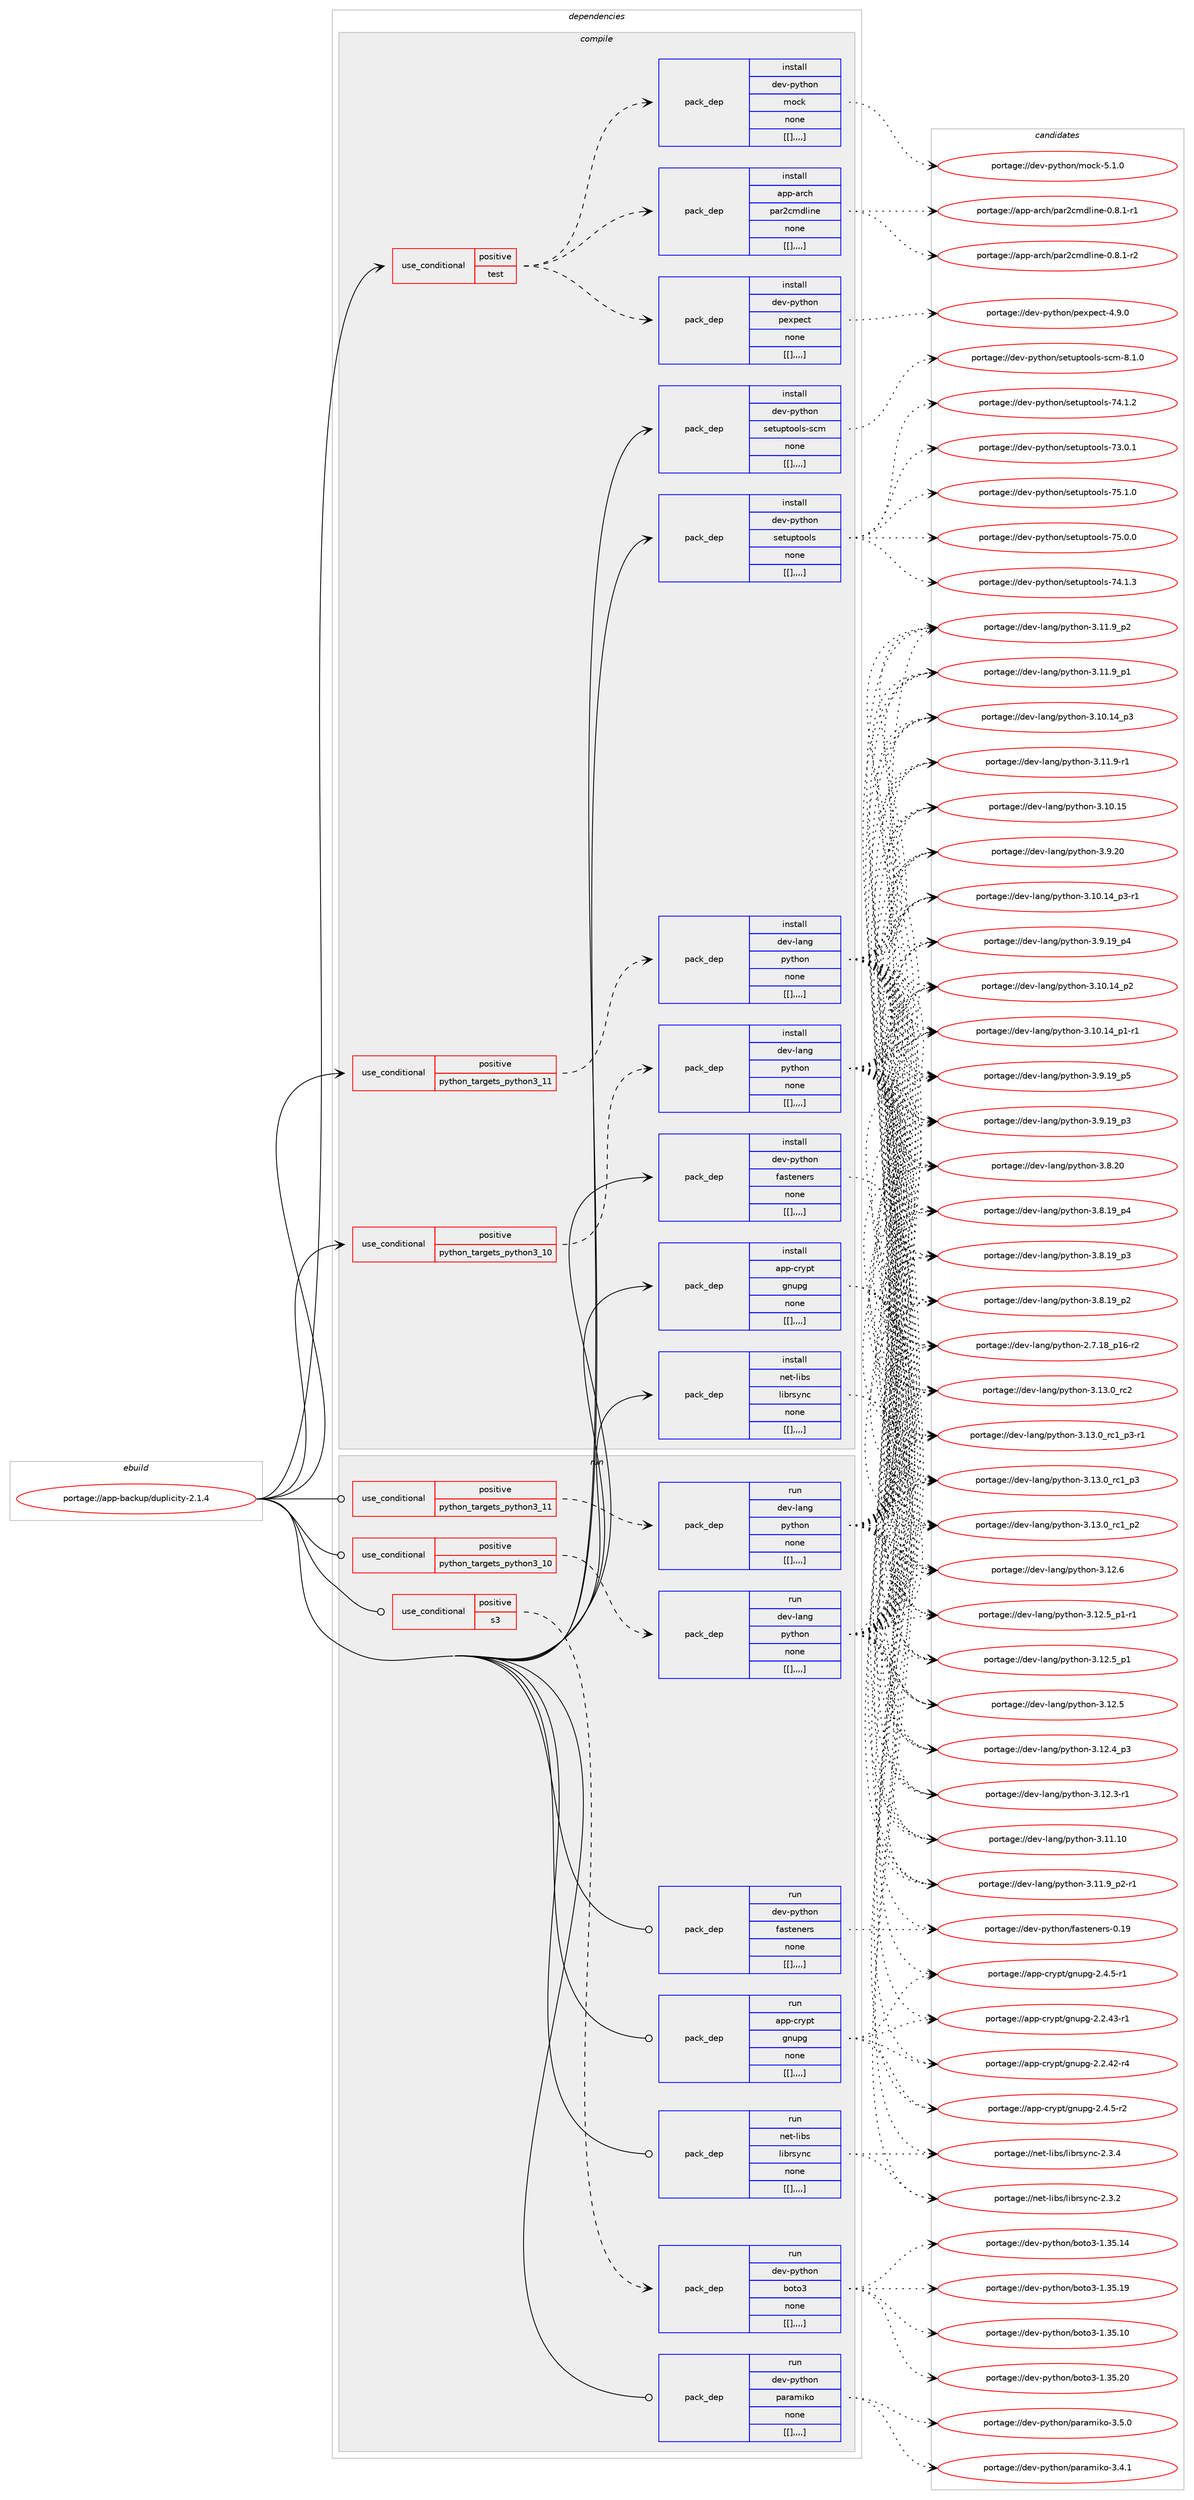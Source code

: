 digraph prolog {

# *************
# Graph options
# *************

newrank=true;
concentrate=true;
compound=true;
graph [rankdir=LR,fontname=Helvetica,fontsize=10,ranksep=1.5];#, ranksep=2.5, nodesep=0.2];
edge  [arrowhead=vee];
node  [fontname=Helvetica,fontsize=10];

# **********
# The ebuild
# **********

subgraph cluster_leftcol {
color=gray;
label=<<i>ebuild</i>>;
id [label="portage://app-backup/duplicity-2.1.4", color=red, width=4, href="../app-backup/duplicity-2.1.4.svg"];
}

# ****************
# The dependencies
# ****************

subgraph cluster_midcol {
color=gray;
label=<<i>dependencies</i>>;
subgraph cluster_compile {
fillcolor="#eeeeee";
style=filled;
label=<<i>compile</i>>;
subgraph cond2888 {
dependency10066 [label=<<TABLE BORDER="0" CELLBORDER="1" CELLSPACING="0" CELLPADDING="4"><TR><TD ROWSPAN="3" CELLPADDING="10">use_conditional</TD></TR><TR><TD>positive</TD></TR><TR><TD>python_targets_python3_10</TD></TR></TABLE>>, shape=none, color=red];
subgraph pack7133 {
dependency10067 [label=<<TABLE BORDER="0" CELLBORDER="1" CELLSPACING="0" CELLPADDING="4" WIDTH="220"><TR><TD ROWSPAN="6" CELLPADDING="30">pack_dep</TD></TR><TR><TD WIDTH="110">install</TD></TR><TR><TD>dev-lang</TD></TR><TR><TD>python</TD></TR><TR><TD>none</TD></TR><TR><TD>[[],,,,]</TD></TR></TABLE>>, shape=none, color=blue];
}
dependency10066:e -> dependency10067:w [weight=20,style="dashed",arrowhead="vee"];
}
id:e -> dependency10066:w [weight=20,style="solid",arrowhead="vee"];
subgraph cond2889 {
dependency10068 [label=<<TABLE BORDER="0" CELLBORDER="1" CELLSPACING="0" CELLPADDING="4"><TR><TD ROWSPAN="3" CELLPADDING="10">use_conditional</TD></TR><TR><TD>positive</TD></TR><TR><TD>python_targets_python3_11</TD></TR></TABLE>>, shape=none, color=red];
subgraph pack7134 {
dependency10069 [label=<<TABLE BORDER="0" CELLBORDER="1" CELLSPACING="0" CELLPADDING="4" WIDTH="220"><TR><TD ROWSPAN="6" CELLPADDING="30">pack_dep</TD></TR><TR><TD WIDTH="110">install</TD></TR><TR><TD>dev-lang</TD></TR><TR><TD>python</TD></TR><TR><TD>none</TD></TR><TR><TD>[[],,,,]</TD></TR></TABLE>>, shape=none, color=blue];
}
dependency10068:e -> dependency10069:w [weight=20,style="dashed",arrowhead="vee"];
}
id:e -> dependency10068:w [weight=20,style="solid",arrowhead="vee"];
subgraph cond2890 {
dependency10070 [label=<<TABLE BORDER="0" CELLBORDER="1" CELLSPACING="0" CELLPADDING="4"><TR><TD ROWSPAN="3" CELLPADDING="10">use_conditional</TD></TR><TR><TD>positive</TD></TR><TR><TD>test</TD></TR></TABLE>>, shape=none, color=red];
subgraph pack7135 {
dependency10071 [label=<<TABLE BORDER="0" CELLBORDER="1" CELLSPACING="0" CELLPADDING="4" WIDTH="220"><TR><TD ROWSPAN="6" CELLPADDING="30">pack_dep</TD></TR><TR><TD WIDTH="110">install</TD></TR><TR><TD>app-arch</TD></TR><TR><TD>par2cmdline</TD></TR><TR><TD>none</TD></TR><TR><TD>[[],,,,]</TD></TR></TABLE>>, shape=none, color=blue];
}
dependency10070:e -> dependency10071:w [weight=20,style="dashed",arrowhead="vee"];
subgraph pack7136 {
dependency10072 [label=<<TABLE BORDER="0" CELLBORDER="1" CELLSPACING="0" CELLPADDING="4" WIDTH="220"><TR><TD ROWSPAN="6" CELLPADDING="30">pack_dep</TD></TR><TR><TD WIDTH="110">install</TD></TR><TR><TD>dev-python</TD></TR><TR><TD>mock</TD></TR><TR><TD>none</TD></TR><TR><TD>[[],,,,]</TD></TR></TABLE>>, shape=none, color=blue];
}
dependency10070:e -> dependency10072:w [weight=20,style="dashed",arrowhead="vee"];
subgraph pack7137 {
dependency10073 [label=<<TABLE BORDER="0" CELLBORDER="1" CELLSPACING="0" CELLPADDING="4" WIDTH="220"><TR><TD ROWSPAN="6" CELLPADDING="30">pack_dep</TD></TR><TR><TD WIDTH="110">install</TD></TR><TR><TD>dev-python</TD></TR><TR><TD>pexpect</TD></TR><TR><TD>none</TD></TR><TR><TD>[[],,,,]</TD></TR></TABLE>>, shape=none, color=blue];
}
dependency10070:e -> dependency10073:w [weight=20,style="dashed",arrowhead="vee"];
}
id:e -> dependency10070:w [weight=20,style="solid",arrowhead="vee"];
subgraph pack7138 {
dependency10074 [label=<<TABLE BORDER="0" CELLBORDER="1" CELLSPACING="0" CELLPADDING="4" WIDTH="220"><TR><TD ROWSPAN="6" CELLPADDING="30">pack_dep</TD></TR><TR><TD WIDTH="110">install</TD></TR><TR><TD>app-crypt</TD></TR><TR><TD>gnupg</TD></TR><TR><TD>none</TD></TR><TR><TD>[[],,,,]</TD></TR></TABLE>>, shape=none, color=blue];
}
id:e -> dependency10074:w [weight=20,style="solid",arrowhead="vee"];
subgraph pack7139 {
dependency10075 [label=<<TABLE BORDER="0" CELLBORDER="1" CELLSPACING="0" CELLPADDING="4" WIDTH="220"><TR><TD ROWSPAN="6" CELLPADDING="30">pack_dep</TD></TR><TR><TD WIDTH="110">install</TD></TR><TR><TD>dev-python</TD></TR><TR><TD>fasteners</TD></TR><TR><TD>none</TD></TR><TR><TD>[[],,,,]</TD></TR></TABLE>>, shape=none, color=blue];
}
id:e -> dependency10075:w [weight=20,style="solid",arrowhead="vee"];
subgraph pack7140 {
dependency10076 [label=<<TABLE BORDER="0" CELLBORDER="1" CELLSPACING="0" CELLPADDING="4" WIDTH="220"><TR><TD ROWSPAN="6" CELLPADDING="30">pack_dep</TD></TR><TR><TD WIDTH="110">install</TD></TR><TR><TD>dev-python</TD></TR><TR><TD>setuptools</TD></TR><TR><TD>none</TD></TR><TR><TD>[[],,,,]</TD></TR></TABLE>>, shape=none, color=blue];
}
id:e -> dependency10076:w [weight=20,style="solid",arrowhead="vee"];
subgraph pack7141 {
dependency10077 [label=<<TABLE BORDER="0" CELLBORDER="1" CELLSPACING="0" CELLPADDING="4" WIDTH="220"><TR><TD ROWSPAN="6" CELLPADDING="30">pack_dep</TD></TR><TR><TD WIDTH="110">install</TD></TR><TR><TD>dev-python</TD></TR><TR><TD>setuptools-scm</TD></TR><TR><TD>none</TD></TR><TR><TD>[[],,,,]</TD></TR></TABLE>>, shape=none, color=blue];
}
id:e -> dependency10077:w [weight=20,style="solid",arrowhead="vee"];
subgraph pack7142 {
dependency10078 [label=<<TABLE BORDER="0" CELLBORDER="1" CELLSPACING="0" CELLPADDING="4" WIDTH="220"><TR><TD ROWSPAN="6" CELLPADDING="30">pack_dep</TD></TR><TR><TD WIDTH="110">install</TD></TR><TR><TD>net-libs</TD></TR><TR><TD>librsync</TD></TR><TR><TD>none</TD></TR><TR><TD>[[],,,,]</TD></TR></TABLE>>, shape=none, color=blue];
}
id:e -> dependency10078:w [weight=20,style="solid",arrowhead="vee"];
}
subgraph cluster_compileandrun {
fillcolor="#eeeeee";
style=filled;
label=<<i>compile and run</i>>;
}
subgraph cluster_run {
fillcolor="#eeeeee";
style=filled;
label=<<i>run</i>>;
subgraph cond2891 {
dependency10079 [label=<<TABLE BORDER="0" CELLBORDER="1" CELLSPACING="0" CELLPADDING="4"><TR><TD ROWSPAN="3" CELLPADDING="10">use_conditional</TD></TR><TR><TD>positive</TD></TR><TR><TD>python_targets_python3_10</TD></TR></TABLE>>, shape=none, color=red];
subgraph pack7143 {
dependency10080 [label=<<TABLE BORDER="0" CELLBORDER="1" CELLSPACING="0" CELLPADDING="4" WIDTH="220"><TR><TD ROWSPAN="6" CELLPADDING="30">pack_dep</TD></TR><TR><TD WIDTH="110">run</TD></TR><TR><TD>dev-lang</TD></TR><TR><TD>python</TD></TR><TR><TD>none</TD></TR><TR><TD>[[],,,,]</TD></TR></TABLE>>, shape=none, color=blue];
}
dependency10079:e -> dependency10080:w [weight=20,style="dashed",arrowhead="vee"];
}
id:e -> dependency10079:w [weight=20,style="solid",arrowhead="odot"];
subgraph cond2892 {
dependency10081 [label=<<TABLE BORDER="0" CELLBORDER="1" CELLSPACING="0" CELLPADDING="4"><TR><TD ROWSPAN="3" CELLPADDING="10">use_conditional</TD></TR><TR><TD>positive</TD></TR><TR><TD>python_targets_python3_11</TD></TR></TABLE>>, shape=none, color=red];
subgraph pack7144 {
dependency10082 [label=<<TABLE BORDER="0" CELLBORDER="1" CELLSPACING="0" CELLPADDING="4" WIDTH="220"><TR><TD ROWSPAN="6" CELLPADDING="30">pack_dep</TD></TR><TR><TD WIDTH="110">run</TD></TR><TR><TD>dev-lang</TD></TR><TR><TD>python</TD></TR><TR><TD>none</TD></TR><TR><TD>[[],,,,]</TD></TR></TABLE>>, shape=none, color=blue];
}
dependency10081:e -> dependency10082:w [weight=20,style="dashed",arrowhead="vee"];
}
id:e -> dependency10081:w [weight=20,style="solid",arrowhead="odot"];
subgraph cond2893 {
dependency10083 [label=<<TABLE BORDER="0" CELLBORDER="1" CELLSPACING="0" CELLPADDING="4"><TR><TD ROWSPAN="3" CELLPADDING="10">use_conditional</TD></TR><TR><TD>positive</TD></TR><TR><TD>s3</TD></TR></TABLE>>, shape=none, color=red];
subgraph pack7145 {
dependency10084 [label=<<TABLE BORDER="0" CELLBORDER="1" CELLSPACING="0" CELLPADDING="4" WIDTH="220"><TR><TD ROWSPAN="6" CELLPADDING="30">pack_dep</TD></TR><TR><TD WIDTH="110">run</TD></TR><TR><TD>dev-python</TD></TR><TR><TD>boto3</TD></TR><TR><TD>none</TD></TR><TR><TD>[[],,,,]</TD></TR></TABLE>>, shape=none, color=blue];
}
dependency10083:e -> dependency10084:w [weight=20,style="dashed",arrowhead="vee"];
}
id:e -> dependency10083:w [weight=20,style="solid",arrowhead="odot"];
subgraph pack7146 {
dependency10085 [label=<<TABLE BORDER="0" CELLBORDER="1" CELLSPACING="0" CELLPADDING="4" WIDTH="220"><TR><TD ROWSPAN="6" CELLPADDING="30">pack_dep</TD></TR><TR><TD WIDTH="110">run</TD></TR><TR><TD>app-crypt</TD></TR><TR><TD>gnupg</TD></TR><TR><TD>none</TD></TR><TR><TD>[[],,,,]</TD></TR></TABLE>>, shape=none, color=blue];
}
id:e -> dependency10085:w [weight=20,style="solid",arrowhead="odot"];
subgraph pack7147 {
dependency10086 [label=<<TABLE BORDER="0" CELLBORDER="1" CELLSPACING="0" CELLPADDING="4" WIDTH="220"><TR><TD ROWSPAN="6" CELLPADDING="30">pack_dep</TD></TR><TR><TD WIDTH="110">run</TD></TR><TR><TD>dev-python</TD></TR><TR><TD>fasteners</TD></TR><TR><TD>none</TD></TR><TR><TD>[[],,,,]</TD></TR></TABLE>>, shape=none, color=blue];
}
id:e -> dependency10086:w [weight=20,style="solid",arrowhead="odot"];
subgraph pack7148 {
dependency10087 [label=<<TABLE BORDER="0" CELLBORDER="1" CELLSPACING="0" CELLPADDING="4" WIDTH="220"><TR><TD ROWSPAN="6" CELLPADDING="30">pack_dep</TD></TR><TR><TD WIDTH="110">run</TD></TR><TR><TD>dev-python</TD></TR><TR><TD>paramiko</TD></TR><TR><TD>none</TD></TR><TR><TD>[[],,,,]</TD></TR></TABLE>>, shape=none, color=blue];
}
id:e -> dependency10087:w [weight=20,style="solid",arrowhead="odot"];
subgraph pack7149 {
dependency10088 [label=<<TABLE BORDER="0" CELLBORDER="1" CELLSPACING="0" CELLPADDING="4" WIDTH="220"><TR><TD ROWSPAN="6" CELLPADDING="30">pack_dep</TD></TR><TR><TD WIDTH="110">run</TD></TR><TR><TD>net-libs</TD></TR><TR><TD>librsync</TD></TR><TR><TD>none</TD></TR><TR><TD>[[],,,,]</TD></TR></TABLE>>, shape=none, color=blue];
}
id:e -> dependency10088:w [weight=20,style="solid",arrowhead="odot"];
}
}

# **************
# The candidates
# **************

subgraph cluster_choices {
rank=same;
color=gray;
label=<<i>candidates</i>>;

subgraph choice7133 {
color=black;
nodesep=1;
choice10010111845108971101034711212111610411111045514649514648951149950 [label="portage://dev-lang/python-3.13.0_rc2", color=red, width=4,href="../dev-lang/python-3.13.0_rc2.svg"];
choice1001011184510897110103471121211161041111104551464951464895114994995112514511449 [label="portage://dev-lang/python-3.13.0_rc1_p3-r1", color=red, width=4,href="../dev-lang/python-3.13.0_rc1_p3-r1.svg"];
choice100101118451089711010347112121116104111110455146495146489511499499511251 [label="portage://dev-lang/python-3.13.0_rc1_p3", color=red, width=4,href="../dev-lang/python-3.13.0_rc1_p3.svg"];
choice100101118451089711010347112121116104111110455146495146489511499499511250 [label="portage://dev-lang/python-3.13.0_rc1_p2", color=red, width=4,href="../dev-lang/python-3.13.0_rc1_p2.svg"];
choice10010111845108971101034711212111610411111045514649504654 [label="portage://dev-lang/python-3.12.6", color=red, width=4,href="../dev-lang/python-3.12.6.svg"];
choice1001011184510897110103471121211161041111104551464950465395112494511449 [label="portage://dev-lang/python-3.12.5_p1-r1", color=red, width=4,href="../dev-lang/python-3.12.5_p1-r1.svg"];
choice100101118451089711010347112121116104111110455146495046539511249 [label="portage://dev-lang/python-3.12.5_p1", color=red, width=4,href="../dev-lang/python-3.12.5_p1.svg"];
choice10010111845108971101034711212111610411111045514649504653 [label="portage://dev-lang/python-3.12.5", color=red, width=4,href="../dev-lang/python-3.12.5.svg"];
choice100101118451089711010347112121116104111110455146495046529511251 [label="portage://dev-lang/python-3.12.4_p3", color=red, width=4,href="../dev-lang/python-3.12.4_p3.svg"];
choice100101118451089711010347112121116104111110455146495046514511449 [label="portage://dev-lang/python-3.12.3-r1", color=red, width=4,href="../dev-lang/python-3.12.3-r1.svg"];
choice1001011184510897110103471121211161041111104551464949464948 [label="portage://dev-lang/python-3.11.10", color=red, width=4,href="../dev-lang/python-3.11.10.svg"];
choice1001011184510897110103471121211161041111104551464949465795112504511449 [label="portage://dev-lang/python-3.11.9_p2-r1", color=red, width=4,href="../dev-lang/python-3.11.9_p2-r1.svg"];
choice100101118451089711010347112121116104111110455146494946579511250 [label="portage://dev-lang/python-3.11.9_p2", color=red, width=4,href="../dev-lang/python-3.11.9_p2.svg"];
choice100101118451089711010347112121116104111110455146494946579511249 [label="portage://dev-lang/python-3.11.9_p1", color=red, width=4,href="../dev-lang/python-3.11.9_p1.svg"];
choice100101118451089711010347112121116104111110455146494946574511449 [label="portage://dev-lang/python-3.11.9-r1", color=red, width=4,href="../dev-lang/python-3.11.9-r1.svg"];
choice1001011184510897110103471121211161041111104551464948464953 [label="portage://dev-lang/python-3.10.15", color=red, width=4,href="../dev-lang/python-3.10.15.svg"];
choice100101118451089711010347112121116104111110455146494846495295112514511449 [label="portage://dev-lang/python-3.10.14_p3-r1", color=red, width=4,href="../dev-lang/python-3.10.14_p3-r1.svg"];
choice10010111845108971101034711212111610411111045514649484649529511251 [label="portage://dev-lang/python-3.10.14_p3", color=red, width=4,href="../dev-lang/python-3.10.14_p3.svg"];
choice10010111845108971101034711212111610411111045514649484649529511250 [label="portage://dev-lang/python-3.10.14_p2", color=red, width=4,href="../dev-lang/python-3.10.14_p2.svg"];
choice100101118451089711010347112121116104111110455146494846495295112494511449 [label="portage://dev-lang/python-3.10.14_p1-r1", color=red, width=4,href="../dev-lang/python-3.10.14_p1-r1.svg"];
choice10010111845108971101034711212111610411111045514657465048 [label="portage://dev-lang/python-3.9.20", color=red, width=4,href="../dev-lang/python-3.9.20.svg"];
choice100101118451089711010347112121116104111110455146574649579511253 [label="portage://dev-lang/python-3.9.19_p5", color=red, width=4,href="../dev-lang/python-3.9.19_p5.svg"];
choice100101118451089711010347112121116104111110455146574649579511252 [label="portage://dev-lang/python-3.9.19_p4", color=red, width=4,href="../dev-lang/python-3.9.19_p4.svg"];
choice100101118451089711010347112121116104111110455146574649579511251 [label="portage://dev-lang/python-3.9.19_p3", color=red, width=4,href="../dev-lang/python-3.9.19_p3.svg"];
choice10010111845108971101034711212111610411111045514656465048 [label="portage://dev-lang/python-3.8.20", color=red, width=4,href="../dev-lang/python-3.8.20.svg"];
choice100101118451089711010347112121116104111110455146564649579511252 [label="portage://dev-lang/python-3.8.19_p4", color=red, width=4,href="../dev-lang/python-3.8.19_p4.svg"];
choice100101118451089711010347112121116104111110455146564649579511251 [label="portage://dev-lang/python-3.8.19_p3", color=red, width=4,href="../dev-lang/python-3.8.19_p3.svg"];
choice100101118451089711010347112121116104111110455146564649579511250 [label="portage://dev-lang/python-3.8.19_p2", color=red, width=4,href="../dev-lang/python-3.8.19_p2.svg"];
choice100101118451089711010347112121116104111110455046554649569511249544511450 [label="portage://dev-lang/python-2.7.18_p16-r2", color=red, width=4,href="../dev-lang/python-2.7.18_p16-r2.svg"];
dependency10067:e -> choice10010111845108971101034711212111610411111045514649514648951149950:w [style=dotted,weight="100"];
dependency10067:e -> choice1001011184510897110103471121211161041111104551464951464895114994995112514511449:w [style=dotted,weight="100"];
dependency10067:e -> choice100101118451089711010347112121116104111110455146495146489511499499511251:w [style=dotted,weight="100"];
dependency10067:e -> choice100101118451089711010347112121116104111110455146495146489511499499511250:w [style=dotted,weight="100"];
dependency10067:e -> choice10010111845108971101034711212111610411111045514649504654:w [style=dotted,weight="100"];
dependency10067:e -> choice1001011184510897110103471121211161041111104551464950465395112494511449:w [style=dotted,weight="100"];
dependency10067:e -> choice100101118451089711010347112121116104111110455146495046539511249:w [style=dotted,weight="100"];
dependency10067:e -> choice10010111845108971101034711212111610411111045514649504653:w [style=dotted,weight="100"];
dependency10067:e -> choice100101118451089711010347112121116104111110455146495046529511251:w [style=dotted,weight="100"];
dependency10067:e -> choice100101118451089711010347112121116104111110455146495046514511449:w [style=dotted,weight="100"];
dependency10067:e -> choice1001011184510897110103471121211161041111104551464949464948:w [style=dotted,weight="100"];
dependency10067:e -> choice1001011184510897110103471121211161041111104551464949465795112504511449:w [style=dotted,weight="100"];
dependency10067:e -> choice100101118451089711010347112121116104111110455146494946579511250:w [style=dotted,weight="100"];
dependency10067:e -> choice100101118451089711010347112121116104111110455146494946579511249:w [style=dotted,weight="100"];
dependency10067:e -> choice100101118451089711010347112121116104111110455146494946574511449:w [style=dotted,weight="100"];
dependency10067:e -> choice1001011184510897110103471121211161041111104551464948464953:w [style=dotted,weight="100"];
dependency10067:e -> choice100101118451089711010347112121116104111110455146494846495295112514511449:w [style=dotted,weight="100"];
dependency10067:e -> choice10010111845108971101034711212111610411111045514649484649529511251:w [style=dotted,weight="100"];
dependency10067:e -> choice10010111845108971101034711212111610411111045514649484649529511250:w [style=dotted,weight="100"];
dependency10067:e -> choice100101118451089711010347112121116104111110455146494846495295112494511449:w [style=dotted,weight="100"];
dependency10067:e -> choice10010111845108971101034711212111610411111045514657465048:w [style=dotted,weight="100"];
dependency10067:e -> choice100101118451089711010347112121116104111110455146574649579511253:w [style=dotted,weight="100"];
dependency10067:e -> choice100101118451089711010347112121116104111110455146574649579511252:w [style=dotted,weight="100"];
dependency10067:e -> choice100101118451089711010347112121116104111110455146574649579511251:w [style=dotted,weight="100"];
dependency10067:e -> choice10010111845108971101034711212111610411111045514656465048:w [style=dotted,weight="100"];
dependency10067:e -> choice100101118451089711010347112121116104111110455146564649579511252:w [style=dotted,weight="100"];
dependency10067:e -> choice100101118451089711010347112121116104111110455146564649579511251:w [style=dotted,weight="100"];
dependency10067:e -> choice100101118451089711010347112121116104111110455146564649579511250:w [style=dotted,weight="100"];
dependency10067:e -> choice100101118451089711010347112121116104111110455046554649569511249544511450:w [style=dotted,weight="100"];
}
subgraph choice7134 {
color=black;
nodesep=1;
choice10010111845108971101034711212111610411111045514649514648951149950 [label="portage://dev-lang/python-3.13.0_rc2", color=red, width=4,href="../dev-lang/python-3.13.0_rc2.svg"];
choice1001011184510897110103471121211161041111104551464951464895114994995112514511449 [label="portage://dev-lang/python-3.13.0_rc1_p3-r1", color=red, width=4,href="../dev-lang/python-3.13.0_rc1_p3-r1.svg"];
choice100101118451089711010347112121116104111110455146495146489511499499511251 [label="portage://dev-lang/python-3.13.0_rc1_p3", color=red, width=4,href="../dev-lang/python-3.13.0_rc1_p3.svg"];
choice100101118451089711010347112121116104111110455146495146489511499499511250 [label="portage://dev-lang/python-3.13.0_rc1_p2", color=red, width=4,href="../dev-lang/python-3.13.0_rc1_p2.svg"];
choice10010111845108971101034711212111610411111045514649504654 [label="portage://dev-lang/python-3.12.6", color=red, width=4,href="../dev-lang/python-3.12.6.svg"];
choice1001011184510897110103471121211161041111104551464950465395112494511449 [label="portage://dev-lang/python-3.12.5_p1-r1", color=red, width=4,href="../dev-lang/python-3.12.5_p1-r1.svg"];
choice100101118451089711010347112121116104111110455146495046539511249 [label="portage://dev-lang/python-3.12.5_p1", color=red, width=4,href="../dev-lang/python-3.12.5_p1.svg"];
choice10010111845108971101034711212111610411111045514649504653 [label="portage://dev-lang/python-3.12.5", color=red, width=4,href="../dev-lang/python-3.12.5.svg"];
choice100101118451089711010347112121116104111110455146495046529511251 [label="portage://dev-lang/python-3.12.4_p3", color=red, width=4,href="../dev-lang/python-3.12.4_p3.svg"];
choice100101118451089711010347112121116104111110455146495046514511449 [label="portage://dev-lang/python-3.12.3-r1", color=red, width=4,href="../dev-lang/python-3.12.3-r1.svg"];
choice1001011184510897110103471121211161041111104551464949464948 [label="portage://dev-lang/python-3.11.10", color=red, width=4,href="../dev-lang/python-3.11.10.svg"];
choice1001011184510897110103471121211161041111104551464949465795112504511449 [label="portage://dev-lang/python-3.11.9_p2-r1", color=red, width=4,href="../dev-lang/python-3.11.9_p2-r1.svg"];
choice100101118451089711010347112121116104111110455146494946579511250 [label="portage://dev-lang/python-3.11.9_p2", color=red, width=4,href="../dev-lang/python-3.11.9_p2.svg"];
choice100101118451089711010347112121116104111110455146494946579511249 [label="portage://dev-lang/python-3.11.9_p1", color=red, width=4,href="../dev-lang/python-3.11.9_p1.svg"];
choice100101118451089711010347112121116104111110455146494946574511449 [label="portage://dev-lang/python-3.11.9-r1", color=red, width=4,href="../dev-lang/python-3.11.9-r1.svg"];
choice1001011184510897110103471121211161041111104551464948464953 [label="portage://dev-lang/python-3.10.15", color=red, width=4,href="../dev-lang/python-3.10.15.svg"];
choice100101118451089711010347112121116104111110455146494846495295112514511449 [label="portage://dev-lang/python-3.10.14_p3-r1", color=red, width=4,href="../dev-lang/python-3.10.14_p3-r1.svg"];
choice10010111845108971101034711212111610411111045514649484649529511251 [label="portage://dev-lang/python-3.10.14_p3", color=red, width=4,href="../dev-lang/python-3.10.14_p3.svg"];
choice10010111845108971101034711212111610411111045514649484649529511250 [label="portage://dev-lang/python-3.10.14_p2", color=red, width=4,href="../dev-lang/python-3.10.14_p2.svg"];
choice100101118451089711010347112121116104111110455146494846495295112494511449 [label="portage://dev-lang/python-3.10.14_p1-r1", color=red, width=4,href="../dev-lang/python-3.10.14_p1-r1.svg"];
choice10010111845108971101034711212111610411111045514657465048 [label="portage://dev-lang/python-3.9.20", color=red, width=4,href="../dev-lang/python-3.9.20.svg"];
choice100101118451089711010347112121116104111110455146574649579511253 [label="portage://dev-lang/python-3.9.19_p5", color=red, width=4,href="../dev-lang/python-3.9.19_p5.svg"];
choice100101118451089711010347112121116104111110455146574649579511252 [label="portage://dev-lang/python-3.9.19_p4", color=red, width=4,href="../dev-lang/python-3.9.19_p4.svg"];
choice100101118451089711010347112121116104111110455146574649579511251 [label="portage://dev-lang/python-3.9.19_p3", color=red, width=4,href="../dev-lang/python-3.9.19_p3.svg"];
choice10010111845108971101034711212111610411111045514656465048 [label="portage://dev-lang/python-3.8.20", color=red, width=4,href="../dev-lang/python-3.8.20.svg"];
choice100101118451089711010347112121116104111110455146564649579511252 [label="portage://dev-lang/python-3.8.19_p4", color=red, width=4,href="../dev-lang/python-3.8.19_p4.svg"];
choice100101118451089711010347112121116104111110455146564649579511251 [label="portage://dev-lang/python-3.8.19_p3", color=red, width=4,href="../dev-lang/python-3.8.19_p3.svg"];
choice100101118451089711010347112121116104111110455146564649579511250 [label="portage://dev-lang/python-3.8.19_p2", color=red, width=4,href="../dev-lang/python-3.8.19_p2.svg"];
choice100101118451089711010347112121116104111110455046554649569511249544511450 [label="portage://dev-lang/python-2.7.18_p16-r2", color=red, width=4,href="../dev-lang/python-2.7.18_p16-r2.svg"];
dependency10069:e -> choice10010111845108971101034711212111610411111045514649514648951149950:w [style=dotted,weight="100"];
dependency10069:e -> choice1001011184510897110103471121211161041111104551464951464895114994995112514511449:w [style=dotted,weight="100"];
dependency10069:e -> choice100101118451089711010347112121116104111110455146495146489511499499511251:w [style=dotted,weight="100"];
dependency10069:e -> choice100101118451089711010347112121116104111110455146495146489511499499511250:w [style=dotted,weight="100"];
dependency10069:e -> choice10010111845108971101034711212111610411111045514649504654:w [style=dotted,weight="100"];
dependency10069:e -> choice1001011184510897110103471121211161041111104551464950465395112494511449:w [style=dotted,weight="100"];
dependency10069:e -> choice100101118451089711010347112121116104111110455146495046539511249:w [style=dotted,weight="100"];
dependency10069:e -> choice10010111845108971101034711212111610411111045514649504653:w [style=dotted,weight="100"];
dependency10069:e -> choice100101118451089711010347112121116104111110455146495046529511251:w [style=dotted,weight="100"];
dependency10069:e -> choice100101118451089711010347112121116104111110455146495046514511449:w [style=dotted,weight="100"];
dependency10069:e -> choice1001011184510897110103471121211161041111104551464949464948:w [style=dotted,weight="100"];
dependency10069:e -> choice1001011184510897110103471121211161041111104551464949465795112504511449:w [style=dotted,weight="100"];
dependency10069:e -> choice100101118451089711010347112121116104111110455146494946579511250:w [style=dotted,weight="100"];
dependency10069:e -> choice100101118451089711010347112121116104111110455146494946579511249:w [style=dotted,weight="100"];
dependency10069:e -> choice100101118451089711010347112121116104111110455146494946574511449:w [style=dotted,weight="100"];
dependency10069:e -> choice1001011184510897110103471121211161041111104551464948464953:w [style=dotted,weight="100"];
dependency10069:e -> choice100101118451089711010347112121116104111110455146494846495295112514511449:w [style=dotted,weight="100"];
dependency10069:e -> choice10010111845108971101034711212111610411111045514649484649529511251:w [style=dotted,weight="100"];
dependency10069:e -> choice10010111845108971101034711212111610411111045514649484649529511250:w [style=dotted,weight="100"];
dependency10069:e -> choice100101118451089711010347112121116104111110455146494846495295112494511449:w [style=dotted,weight="100"];
dependency10069:e -> choice10010111845108971101034711212111610411111045514657465048:w [style=dotted,weight="100"];
dependency10069:e -> choice100101118451089711010347112121116104111110455146574649579511253:w [style=dotted,weight="100"];
dependency10069:e -> choice100101118451089711010347112121116104111110455146574649579511252:w [style=dotted,weight="100"];
dependency10069:e -> choice100101118451089711010347112121116104111110455146574649579511251:w [style=dotted,weight="100"];
dependency10069:e -> choice10010111845108971101034711212111610411111045514656465048:w [style=dotted,weight="100"];
dependency10069:e -> choice100101118451089711010347112121116104111110455146564649579511252:w [style=dotted,weight="100"];
dependency10069:e -> choice100101118451089711010347112121116104111110455146564649579511251:w [style=dotted,weight="100"];
dependency10069:e -> choice100101118451089711010347112121116104111110455146564649579511250:w [style=dotted,weight="100"];
dependency10069:e -> choice100101118451089711010347112121116104111110455046554649569511249544511450:w [style=dotted,weight="100"];
}
subgraph choice7135 {
color=black;
nodesep=1;
choice97112112459711499104471129711450991091001081051101014548465646494511450 [label="portage://app-arch/par2cmdline-0.8.1-r2", color=red, width=4,href="../app-arch/par2cmdline-0.8.1-r2.svg"];
choice97112112459711499104471129711450991091001081051101014548465646494511449 [label="portage://app-arch/par2cmdline-0.8.1-r1", color=red, width=4,href="../app-arch/par2cmdline-0.8.1-r1.svg"];
dependency10071:e -> choice97112112459711499104471129711450991091001081051101014548465646494511450:w [style=dotted,weight="100"];
dependency10071:e -> choice97112112459711499104471129711450991091001081051101014548465646494511449:w [style=dotted,weight="100"];
}
subgraph choice7136 {
color=black;
nodesep=1;
choice100101118451121211161041111104710911199107455346494648 [label="portage://dev-python/mock-5.1.0", color=red, width=4,href="../dev-python/mock-5.1.0.svg"];
dependency10072:e -> choice100101118451121211161041111104710911199107455346494648:w [style=dotted,weight="100"];
}
subgraph choice7137 {
color=black;
nodesep=1;
choice100101118451121211161041111104711210112011210199116455246574648 [label="portage://dev-python/pexpect-4.9.0", color=red, width=4,href="../dev-python/pexpect-4.9.0.svg"];
dependency10073:e -> choice100101118451121211161041111104711210112011210199116455246574648:w [style=dotted,weight="100"];
}
subgraph choice7138 {
color=black;
nodesep=1;
choice971121124599114121112116471031101171121034550465246534511450 [label="portage://app-crypt/gnupg-2.4.5-r2", color=red, width=4,href="../app-crypt/gnupg-2.4.5-r2.svg"];
choice971121124599114121112116471031101171121034550465246534511449 [label="portage://app-crypt/gnupg-2.4.5-r1", color=red, width=4,href="../app-crypt/gnupg-2.4.5-r1.svg"];
choice97112112459911412111211647103110117112103455046504652514511449 [label="portage://app-crypt/gnupg-2.2.43-r1", color=red, width=4,href="../app-crypt/gnupg-2.2.43-r1.svg"];
choice97112112459911412111211647103110117112103455046504652504511452 [label="portage://app-crypt/gnupg-2.2.42-r4", color=red, width=4,href="../app-crypt/gnupg-2.2.42-r4.svg"];
dependency10074:e -> choice971121124599114121112116471031101171121034550465246534511450:w [style=dotted,weight="100"];
dependency10074:e -> choice971121124599114121112116471031101171121034550465246534511449:w [style=dotted,weight="100"];
dependency10074:e -> choice97112112459911412111211647103110117112103455046504652514511449:w [style=dotted,weight="100"];
dependency10074:e -> choice97112112459911412111211647103110117112103455046504652504511452:w [style=dotted,weight="100"];
}
subgraph choice7139 {
color=black;
nodesep=1;
choice1001011184511212111610411111047102971151161011101011141154548464957 [label="portage://dev-python/fasteners-0.19", color=red, width=4,href="../dev-python/fasteners-0.19.svg"];
dependency10075:e -> choice1001011184511212111610411111047102971151161011101011141154548464957:w [style=dotted,weight="100"];
}
subgraph choice7140 {
color=black;
nodesep=1;
choice100101118451121211161041111104711510111611711211611111110811545555346494648 [label="portage://dev-python/setuptools-75.1.0", color=red, width=4,href="../dev-python/setuptools-75.1.0.svg"];
choice100101118451121211161041111104711510111611711211611111110811545555346484648 [label="portage://dev-python/setuptools-75.0.0", color=red, width=4,href="../dev-python/setuptools-75.0.0.svg"];
choice100101118451121211161041111104711510111611711211611111110811545555246494651 [label="portage://dev-python/setuptools-74.1.3", color=red, width=4,href="../dev-python/setuptools-74.1.3.svg"];
choice100101118451121211161041111104711510111611711211611111110811545555246494650 [label="portage://dev-python/setuptools-74.1.2", color=red, width=4,href="../dev-python/setuptools-74.1.2.svg"];
choice100101118451121211161041111104711510111611711211611111110811545555146484649 [label="portage://dev-python/setuptools-73.0.1", color=red, width=4,href="../dev-python/setuptools-73.0.1.svg"];
dependency10076:e -> choice100101118451121211161041111104711510111611711211611111110811545555346494648:w [style=dotted,weight="100"];
dependency10076:e -> choice100101118451121211161041111104711510111611711211611111110811545555346484648:w [style=dotted,weight="100"];
dependency10076:e -> choice100101118451121211161041111104711510111611711211611111110811545555246494651:w [style=dotted,weight="100"];
dependency10076:e -> choice100101118451121211161041111104711510111611711211611111110811545555246494650:w [style=dotted,weight="100"];
dependency10076:e -> choice100101118451121211161041111104711510111611711211611111110811545555146484649:w [style=dotted,weight="100"];
}
subgraph choice7141 {
color=black;
nodesep=1;
choice10010111845112121116104111110471151011161171121161111111081154511599109455646494648 [label="portage://dev-python/setuptools-scm-8.1.0", color=red, width=4,href="../dev-python/setuptools-scm-8.1.0.svg"];
dependency10077:e -> choice10010111845112121116104111110471151011161171121161111111081154511599109455646494648:w [style=dotted,weight="100"];
}
subgraph choice7142 {
color=black;
nodesep=1;
choice1101011164510810598115471081059811411512111099455046514652 [label="portage://net-libs/librsync-2.3.4", color=red, width=4,href="../net-libs/librsync-2.3.4.svg"];
choice1101011164510810598115471081059811411512111099455046514650 [label="portage://net-libs/librsync-2.3.2", color=red, width=4,href="../net-libs/librsync-2.3.2.svg"];
dependency10078:e -> choice1101011164510810598115471081059811411512111099455046514652:w [style=dotted,weight="100"];
dependency10078:e -> choice1101011164510810598115471081059811411512111099455046514650:w [style=dotted,weight="100"];
}
subgraph choice7143 {
color=black;
nodesep=1;
choice10010111845108971101034711212111610411111045514649514648951149950 [label="portage://dev-lang/python-3.13.0_rc2", color=red, width=4,href="../dev-lang/python-3.13.0_rc2.svg"];
choice1001011184510897110103471121211161041111104551464951464895114994995112514511449 [label="portage://dev-lang/python-3.13.0_rc1_p3-r1", color=red, width=4,href="../dev-lang/python-3.13.0_rc1_p3-r1.svg"];
choice100101118451089711010347112121116104111110455146495146489511499499511251 [label="portage://dev-lang/python-3.13.0_rc1_p3", color=red, width=4,href="../dev-lang/python-3.13.0_rc1_p3.svg"];
choice100101118451089711010347112121116104111110455146495146489511499499511250 [label="portage://dev-lang/python-3.13.0_rc1_p2", color=red, width=4,href="../dev-lang/python-3.13.0_rc1_p2.svg"];
choice10010111845108971101034711212111610411111045514649504654 [label="portage://dev-lang/python-3.12.6", color=red, width=4,href="../dev-lang/python-3.12.6.svg"];
choice1001011184510897110103471121211161041111104551464950465395112494511449 [label="portage://dev-lang/python-3.12.5_p1-r1", color=red, width=4,href="../dev-lang/python-3.12.5_p1-r1.svg"];
choice100101118451089711010347112121116104111110455146495046539511249 [label="portage://dev-lang/python-3.12.5_p1", color=red, width=4,href="../dev-lang/python-3.12.5_p1.svg"];
choice10010111845108971101034711212111610411111045514649504653 [label="portage://dev-lang/python-3.12.5", color=red, width=4,href="../dev-lang/python-3.12.5.svg"];
choice100101118451089711010347112121116104111110455146495046529511251 [label="portage://dev-lang/python-3.12.4_p3", color=red, width=4,href="../dev-lang/python-3.12.4_p3.svg"];
choice100101118451089711010347112121116104111110455146495046514511449 [label="portage://dev-lang/python-3.12.3-r1", color=red, width=4,href="../dev-lang/python-3.12.3-r1.svg"];
choice1001011184510897110103471121211161041111104551464949464948 [label="portage://dev-lang/python-3.11.10", color=red, width=4,href="../dev-lang/python-3.11.10.svg"];
choice1001011184510897110103471121211161041111104551464949465795112504511449 [label="portage://dev-lang/python-3.11.9_p2-r1", color=red, width=4,href="../dev-lang/python-3.11.9_p2-r1.svg"];
choice100101118451089711010347112121116104111110455146494946579511250 [label="portage://dev-lang/python-3.11.9_p2", color=red, width=4,href="../dev-lang/python-3.11.9_p2.svg"];
choice100101118451089711010347112121116104111110455146494946579511249 [label="portage://dev-lang/python-3.11.9_p1", color=red, width=4,href="../dev-lang/python-3.11.9_p1.svg"];
choice100101118451089711010347112121116104111110455146494946574511449 [label="portage://dev-lang/python-3.11.9-r1", color=red, width=4,href="../dev-lang/python-3.11.9-r1.svg"];
choice1001011184510897110103471121211161041111104551464948464953 [label="portage://dev-lang/python-3.10.15", color=red, width=4,href="../dev-lang/python-3.10.15.svg"];
choice100101118451089711010347112121116104111110455146494846495295112514511449 [label="portage://dev-lang/python-3.10.14_p3-r1", color=red, width=4,href="../dev-lang/python-3.10.14_p3-r1.svg"];
choice10010111845108971101034711212111610411111045514649484649529511251 [label="portage://dev-lang/python-3.10.14_p3", color=red, width=4,href="../dev-lang/python-3.10.14_p3.svg"];
choice10010111845108971101034711212111610411111045514649484649529511250 [label="portage://dev-lang/python-3.10.14_p2", color=red, width=4,href="../dev-lang/python-3.10.14_p2.svg"];
choice100101118451089711010347112121116104111110455146494846495295112494511449 [label="portage://dev-lang/python-3.10.14_p1-r1", color=red, width=4,href="../dev-lang/python-3.10.14_p1-r1.svg"];
choice10010111845108971101034711212111610411111045514657465048 [label="portage://dev-lang/python-3.9.20", color=red, width=4,href="../dev-lang/python-3.9.20.svg"];
choice100101118451089711010347112121116104111110455146574649579511253 [label="portage://dev-lang/python-3.9.19_p5", color=red, width=4,href="../dev-lang/python-3.9.19_p5.svg"];
choice100101118451089711010347112121116104111110455146574649579511252 [label="portage://dev-lang/python-3.9.19_p4", color=red, width=4,href="../dev-lang/python-3.9.19_p4.svg"];
choice100101118451089711010347112121116104111110455146574649579511251 [label="portage://dev-lang/python-3.9.19_p3", color=red, width=4,href="../dev-lang/python-3.9.19_p3.svg"];
choice10010111845108971101034711212111610411111045514656465048 [label="portage://dev-lang/python-3.8.20", color=red, width=4,href="../dev-lang/python-3.8.20.svg"];
choice100101118451089711010347112121116104111110455146564649579511252 [label="portage://dev-lang/python-3.8.19_p4", color=red, width=4,href="../dev-lang/python-3.8.19_p4.svg"];
choice100101118451089711010347112121116104111110455146564649579511251 [label="portage://dev-lang/python-3.8.19_p3", color=red, width=4,href="../dev-lang/python-3.8.19_p3.svg"];
choice100101118451089711010347112121116104111110455146564649579511250 [label="portage://dev-lang/python-3.8.19_p2", color=red, width=4,href="../dev-lang/python-3.8.19_p2.svg"];
choice100101118451089711010347112121116104111110455046554649569511249544511450 [label="portage://dev-lang/python-2.7.18_p16-r2", color=red, width=4,href="../dev-lang/python-2.7.18_p16-r2.svg"];
dependency10080:e -> choice10010111845108971101034711212111610411111045514649514648951149950:w [style=dotted,weight="100"];
dependency10080:e -> choice1001011184510897110103471121211161041111104551464951464895114994995112514511449:w [style=dotted,weight="100"];
dependency10080:e -> choice100101118451089711010347112121116104111110455146495146489511499499511251:w [style=dotted,weight="100"];
dependency10080:e -> choice100101118451089711010347112121116104111110455146495146489511499499511250:w [style=dotted,weight="100"];
dependency10080:e -> choice10010111845108971101034711212111610411111045514649504654:w [style=dotted,weight="100"];
dependency10080:e -> choice1001011184510897110103471121211161041111104551464950465395112494511449:w [style=dotted,weight="100"];
dependency10080:e -> choice100101118451089711010347112121116104111110455146495046539511249:w [style=dotted,weight="100"];
dependency10080:e -> choice10010111845108971101034711212111610411111045514649504653:w [style=dotted,weight="100"];
dependency10080:e -> choice100101118451089711010347112121116104111110455146495046529511251:w [style=dotted,weight="100"];
dependency10080:e -> choice100101118451089711010347112121116104111110455146495046514511449:w [style=dotted,weight="100"];
dependency10080:e -> choice1001011184510897110103471121211161041111104551464949464948:w [style=dotted,weight="100"];
dependency10080:e -> choice1001011184510897110103471121211161041111104551464949465795112504511449:w [style=dotted,weight="100"];
dependency10080:e -> choice100101118451089711010347112121116104111110455146494946579511250:w [style=dotted,weight="100"];
dependency10080:e -> choice100101118451089711010347112121116104111110455146494946579511249:w [style=dotted,weight="100"];
dependency10080:e -> choice100101118451089711010347112121116104111110455146494946574511449:w [style=dotted,weight="100"];
dependency10080:e -> choice1001011184510897110103471121211161041111104551464948464953:w [style=dotted,weight="100"];
dependency10080:e -> choice100101118451089711010347112121116104111110455146494846495295112514511449:w [style=dotted,weight="100"];
dependency10080:e -> choice10010111845108971101034711212111610411111045514649484649529511251:w [style=dotted,weight="100"];
dependency10080:e -> choice10010111845108971101034711212111610411111045514649484649529511250:w [style=dotted,weight="100"];
dependency10080:e -> choice100101118451089711010347112121116104111110455146494846495295112494511449:w [style=dotted,weight="100"];
dependency10080:e -> choice10010111845108971101034711212111610411111045514657465048:w [style=dotted,weight="100"];
dependency10080:e -> choice100101118451089711010347112121116104111110455146574649579511253:w [style=dotted,weight="100"];
dependency10080:e -> choice100101118451089711010347112121116104111110455146574649579511252:w [style=dotted,weight="100"];
dependency10080:e -> choice100101118451089711010347112121116104111110455146574649579511251:w [style=dotted,weight="100"];
dependency10080:e -> choice10010111845108971101034711212111610411111045514656465048:w [style=dotted,weight="100"];
dependency10080:e -> choice100101118451089711010347112121116104111110455146564649579511252:w [style=dotted,weight="100"];
dependency10080:e -> choice100101118451089711010347112121116104111110455146564649579511251:w [style=dotted,weight="100"];
dependency10080:e -> choice100101118451089711010347112121116104111110455146564649579511250:w [style=dotted,weight="100"];
dependency10080:e -> choice100101118451089711010347112121116104111110455046554649569511249544511450:w [style=dotted,weight="100"];
}
subgraph choice7144 {
color=black;
nodesep=1;
choice10010111845108971101034711212111610411111045514649514648951149950 [label="portage://dev-lang/python-3.13.0_rc2", color=red, width=4,href="../dev-lang/python-3.13.0_rc2.svg"];
choice1001011184510897110103471121211161041111104551464951464895114994995112514511449 [label="portage://dev-lang/python-3.13.0_rc1_p3-r1", color=red, width=4,href="../dev-lang/python-3.13.0_rc1_p3-r1.svg"];
choice100101118451089711010347112121116104111110455146495146489511499499511251 [label="portage://dev-lang/python-3.13.0_rc1_p3", color=red, width=4,href="../dev-lang/python-3.13.0_rc1_p3.svg"];
choice100101118451089711010347112121116104111110455146495146489511499499511250 [label="portage://dev-lang/python-3.13.0_rc1_p2", color=red, width=4,href="../dev-lang/python-3.13.0_rc1_p2.svg"];
choice10010111845108971101034711212111610411111045514649504654 [label="portage://dev-lang/python-3.12.6", color=red, width=4,href="../dev-lang/python-3.12.6.svg"];
choice1001011184510897110103471121211161041111104551464950465395112494511449 [label="portage://dev-lang/python-3.12.5_p1-r1", color=red, width=4,href="../dev-lang/python-3.12.5_p1-r1.svg"];
choice100101118451089711010347112121116104111110455146495046539511249 [label="portage://dev-lang/python-3.12.5_p1", color=red, width=4,href="../dev-lang/python-3.12.5_p1.svg"];
choice10010111845108971101034711212111610411111045514649504653 [label="portage://dev-lang/python-3.12.5", color=red, width=4,href="../dev-lang/python-3.12.5.svg"];
choice100101118451089711010347112121116104111110455146495046529511251 [label="portage://dev-lang/python-3.12.4_p3", color=red, width=4,href="../dev-lang/python-3.12.4_p3.svg"];
choice100101118451089711010347112121116104111110455146495046514511449 [label="portage://dev-lang/python-3.12.3-r1", color=red, width=4,href="../dev-lang/python-3.12.3-r1.svg"];
choice1001011184510897110103471121211161041111104551464949464948 [label="portage://dev-lang/python-3.11.10", color=red, width=4,href="../dev-lang/python-3.11.10.svg"];
choice1001011184510897110103471121211161041111104551464949465795112504511449 [label="portage://dev-lang/python-3.11.9_p2-r1", color=red, width=4,href="../dev-lang/python-3.11.9_p2-r1.svg"];
choice100101118451089711010347112121116104111110455146494946579511250 [label="portage://dev-lang/python-3.11.9_p2", color=red, width=4,href="../dev-lang/python-3.11.9_p2.svg"];
choice100101118451089711010347112121116104111110455146494946579511249 [label="portage://dev-lang/python-3.11.9_p1", color=red, width=4,href="../dev-lang/python-3.11.9_p1.svg"];
choice100101118451089711010347112121116104111110455146494946574511449 [label="portage://dev-lang/python-3.11.9-r1", color=red, width=4,href="../dev-lang/python-3.11.9-r1.svg"];
choice1001011184510897110103471121211161041111104551464948464953 [label="portage://dev-lang/python-3.10.15", color=red, width=4,href="../dev-lang/python-3.10.15.svg"];
choice100101118451089711010347112121116104111110455146494846495295112514511449 [label="portage://dev-lang/python-3.10.14_p3-r1", color=red, width=4,href="../dev-lang/python-3.10.14_p3-r1.svg"];
choice10010111845108971101034711212111610411111045514649484649529511251 [label="portage://dev-lang/python-3.10.14_p3", color=red, width=4,href="../dev-lang/python-3.10.14_p3.svg"];
choice10010111845108971101034711212111610411111045514649484649529511250 [label="portage://dev-lang/python-3.10.14_p2", color=red, width=4,href="../dev-lang/python-3.10.14_p2.svg"];
choice100101118451089711010347112121116104111110455146494846495295112494511449 [label="portage://dev-lang/python-3.10.14_p1-r1", color=red, width=4,href="../dev-lang/python-3.10.14_p1-r1.svg"];
choice10010111845108971101034711212111610411111045514657465048 [label="portage://dev-lang/python-3.9.20", color=red, width=4,href="../dev-lang/python-3.9.20.svg"];
choice100101118451089711010347112121116104111110455146574649579511253 [label="portage://dev-lang/python-3.9.19_p5", color=red, width=4,href="../dev-lang/python-3.9.19_p5.svg"];
choice100101118451089711010347112121116104111110455146574649579511252 [label="portage://dev-lang/python-3.9.19_p4", color=red, width=4,href="../dev-lang/python-3.9.19_p4.svg"];
choice100101118451089711010347112121116104111110455146574649579511251 [label="portage://dev-lang/python-3.9.19_p3", color=red, width=4,href="../dev-lang/python-3.9.19_p3.svg"];
choice10010111845108971101034711212111610411111045514656465048 [label="portage://dev-lang/python-3.8.20", color=red, width=4,href="../dev-lang/python-3.8.20.svg"];
choice100101118451089711010347112121116104111110455146564649579511252 [label="portage://dev-lang/python-3.8.19_p4", color=red, width=4,href="../dev-lang/python-3.8.19_p4.svg"];
choice100101118451089711010347112121116104111110455146564649579511251 [label="portage://dev-lang/python-3.8.19_p3", color=red, width=4,href="../dev-lang/python-3.8.19_p3.svg"];
choice100101118451089711010347112121116104111110455146564649579511250 [label="portage://dev-lang/python-3.8.19_p2", color=red, width=4,href="../dev-lang/python-3.8.19_p2.svg"];
choice100101118451089711010347112121116104111110455046554649569511249544511450 [label="portage://dev-lang/python-2.7.18_p16-r2", color=red, width=4,href="../dev-lang/python-2.7.18_p16-r2.svg"];
dependency10082:e -> choice10010111845108971101034711212111610411111045514649514648951149950:w [style=dotted,weight="100"];
dependency10082:e -> choice1001011184510897110103471121211161041111104551464951464895114994995112514511449:w [style=dotted,weight="100"];
dependency10082:e -> choice100101118451089711010347112121116104111110455146495146489511499499511251:w [style=dotted,weight="100"];
dependency10082:e -> choice100101118451089711010347112121116104111110455146495146489511499499511250:w [style=dotted,weight="100"];
dependency10082:e -> choice10010111845108971101034711212111610411111045514649504654:w [style=dotted,weight="100"];
dependency10082:e -> choice1001011184510897110103471121211161041111104551464950465395112494511449:w [style=dotted,weight="100"];
dependency10082:e -> choice100101118451089711010347112121116104111110455146495046539511249:w [style=dotted,weight="100"];
dependency10082:e -> choice10010111845108971101034711212111610411111045514649504653:w [style=dotted,weight="100"];
dependency10082:e -> choice100101118451089711010347112121116104111110455146495046529511251:w [style=dotted,weight="100"];
dependency10082:e -> choice100101118451089711010347112121116104111110455146495046514511449:w [style=dotted,weight="100"];
dependency10082:e -> choice1001011184510897110103471121211161041111104551464949464948:w [style=dotted,weight="100"];
dependency10082:e -> choice1001011184510897110103471121211161041111104551464949465795112504511449:w [style=dotted,weight="100"];
dependency10082:e -> choice100101118451089711010347112121116104111110455146494946579511250:w [style=dotted,weight="100"];
dependency10082:e -> choice100101118451089711010347112121116104111110455146494946579511249:w [style=dotted,weight="100"];
dependency10082:e -> choice100101118451089711010347112121116104111110455146494946574511449:w [style=dotted,weight="100"];
dependency10082:e -> choice1001011184510897110103471121211161041111104551464948464953:w [style=dotted,weight="100"];
dependency10082:e -> choice100101118451089711010347112121116104111110455146494846495295112514511449:w [style=dotted,weight="100"];
dependency10082:e -> choice10010111845108971101034711212111610411111045514649484649529511251:w [style=dotted,weight="100"];
dependency10082:e -> choice10010111845108971101034711212111610411111045514649484649529511250:w [style=dotted,weight="100"];
dependency10082:e -> choice100101118451089711010347112121116104111110455146494846495295112494511449:w [style=dotted,weight="100"];
dependency10082:e -> choice10010111845108971101034711212111610411111045514657465048:w [style=dotted,weight="100"];
dependency10082:e -> choice100101118451089711010347112121116104111110455146574649579511253:w [style=dotted,weight="100"];
dependency10082:e -> choice100101118451089711010347112121116104111110455146574649579511252:w [style=dotted,weight="100"];
dependency10082:e -> choice100101118451089711010347112121116104111110455146574649579511251:w [style=dotted,weight="100"];
dependency10082:e -> choice10010111845108971101034711212111610411111045514656465048:w [style=dotted,weight="100"];
dependency10082:e -> choice100101118451089711010347112121116104111110455146564649579511252:w [style=dotted,weight="100"];
dependency10082:e -> choice100101118451089711010347112121116104111110455146564649579511251:w [style=dotted,weight="100"];
dependency10082:e -> choice100101118451089711010347112121116104111110455146564649579511250:w [style=dotted,weight="100"];
dependency10082:e -> choice100101118451089711010347112121116104111110455046554649569511249544511450:w [style=dotted,weight="100"];
}
subgraph choice7145 {
color=black;
nodesep=1;
choice100101118451121211161041111104798111116111514549465153465048 [label="portage://dev-python/boto3-1.35.20", color=red, width=4,href="../dev-python/boto3-1.35.20.svg"];
choice100101118451121211161041111104798111116111514549465153464957 [label="portage://dev-python/boto3-1.35.19", color=red, width=4,href="../dev-python/boto3-1.35.19.svg"];
choice100101118451121211161041111104798111116111514549465153464952 [label="portage://dev-python/boto3-1.35.14", color=red, width=4,href="../dev-python/boto3-1.35.14.svg"];
choice100101118451121211161041111104798111116111514549465153464948 [label="portage://dev-python/boto3-1.35.10", color=red, width=4,href="../dev-python/boto3-1.35.10.svg"];
dependency10084:e -> choice100101118451121211161041111104798111116111514549465153465048:w [style=dotted,weight="100"];
dependency10084:e -> choice100101118451121211161041111104798111116111514549465153464957:w [style=dotted,weight="100"];
dependency10084:e -> choice100101118451121211161041111104798111116111514549465153464952:w [style=dotted,weight="100"];
dependency10084:e -> choice100101118451121211161041111104798111116111514549465153464948:w [style=dotted,weight="100"];
}
subgraph choice7146 {
color=black;
nodesep=1;
choice971121124599114121112116471031101171121034550465246534511450 [label="portage://app-crypt/gnupg-2.4.5-r2", color=red, width=4,href="../app-crypt/gnupg-2.4.5-r2.svg"];
choice971121124599114121112116471031101171121034550465246534511449 [label="portage://app-crypt/gnupg-2.4.5-r1", color=red, width=4,href="../app-crypt/gnupg-2.4.5-r1.svg"];
choice97112112459911412111211647103110117112103455046504652514511449 [label="portage://app-crypt/gnupg-2.2.43-r1", color=red, width=4,href="../app-crypt/gnupg-2.2.43-r1.svg"];
choice97112112459911412111211647103110117112103455046504652504511452 [label="portage://app-crypt/gnupg-2.2.42-r4", color=red, width=4,href="../app-crypt/gnupg-2.2.42-r4.svg"];
dependency10085:e -> choice971121124599114121112116471031101171121034550465246534511450:w [style=dotted,weight="100"];
dependency10085:e -> choice971121124599114121112116471031101171121034550465246534511449:w [style=dotted,weight="100"];
dependency10085:e -> choice97112112459911412111211647103110117112103455046504652514511449:w [style=dotted,weight="100"];
dependency10085:e -> choice97112112459911412111211647103110117112103455046504652504511452:w [style=dotted,weight="100"];
}
subgraph choice7147 {
color=black;
nodesep=1;
choice1001011184511212111610411111047102971151161011101011141154548464957 [label="portage://dev-python/fasteners-0.19", color=red, width=4,href="../dev-python/fasteners-0.19.svg"];
dependency10086:e -> choice1001011184511212111610411111047102971151161011101011141154548464957:w [style=dotted,weight="100"];
}
subgraph choice7148 {
color=black;
nodesep=1;
choice10010111845112121116104111110471129711497109105107111455146534648 [label="portage://dev-python/paramiko-3.5.0", color=red, width=4,href="../dev-python/paramiko-3.5.0.svg"];
choice10010111845112121116104111110471129711497109105107111455146524649 [label="portage://dev-python/paramiko-3.4.1", color=red, width=4,href="../dev-python/paramiko-3.4.1.svg"];
dependency10087:e -> choice10010111845112121116104111110471129711497109105107111455146534648:w [style=dotted,weight="100"];
dependency10087:e -> choice10010111845112121116104111110471129711497109105107111455146524649:w [style=dotted,weight="100"];
}
subgraph choice7149 {
color=black;
nodesep=1;
choice1101011164510810598115471081059811411512111099455046514652 [label="portage://net-libs/librsync-2.3.4", color=red, width=4,href="../net-libs/librsync-2.3.4.svg"];
choice1101011164510810598115471081059811411512111099455046514650 [label="portage://net-libs/librsync-2.3.2", color=red, width=4,href="../net-libs/librsync-2.3.2.svg"];
dependency10088:e -> choice1101011164510810598115471081059811411512111099455046514652:w [style=dotted,weight="100"];
dependency10088:e -> choice1101011164510810598115471081059811411512111099455046514650:w [style=dotted,weight="100"];
}
}

}

